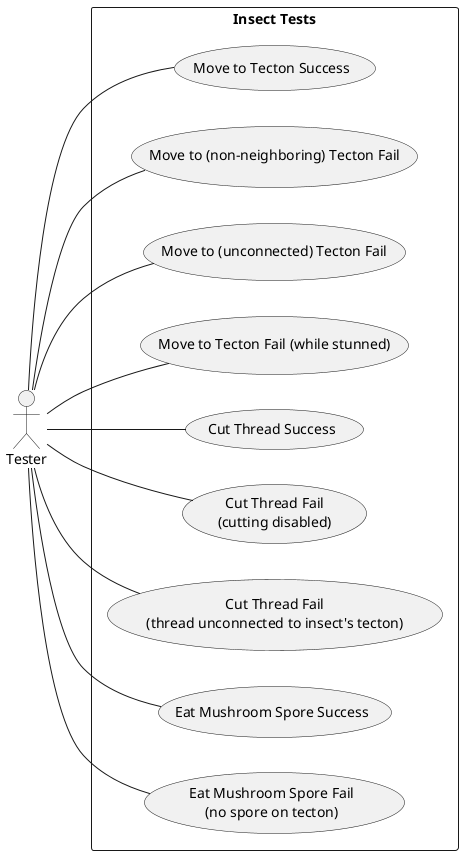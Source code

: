 @startuml insectTestCases
left to right direction

actor "Tester" as t

rectangle "Insect Tests" {
    usecase "Move to Tecton Success" as test1
	usecase "Move to (non-neighboring) Tecton Fail" as test2
	usecase "Move to (unconnected) Tecton Fail" as test3
	usecase "Move to Tecton Fail (while stunned)" as test4

	usecase "Cut Thread Success" as test5
	usecase "Cut Thread Fail\n(cutting disabled)" as test6
	usecase "Cut Thread Fail\n(thread unconnected to insect's tecton)" as test7

	usecase "Eat Mushroom Spore Success" as test8
	usecase "Eat Mushroom Spore Fail\n(no spore on tecton)" as test9
}

t -- test1
t -- test2
t -- test3
t -- test4
t -- test5
t -- test6
t -- test7
t -- test8
t -- test9

@enduml
